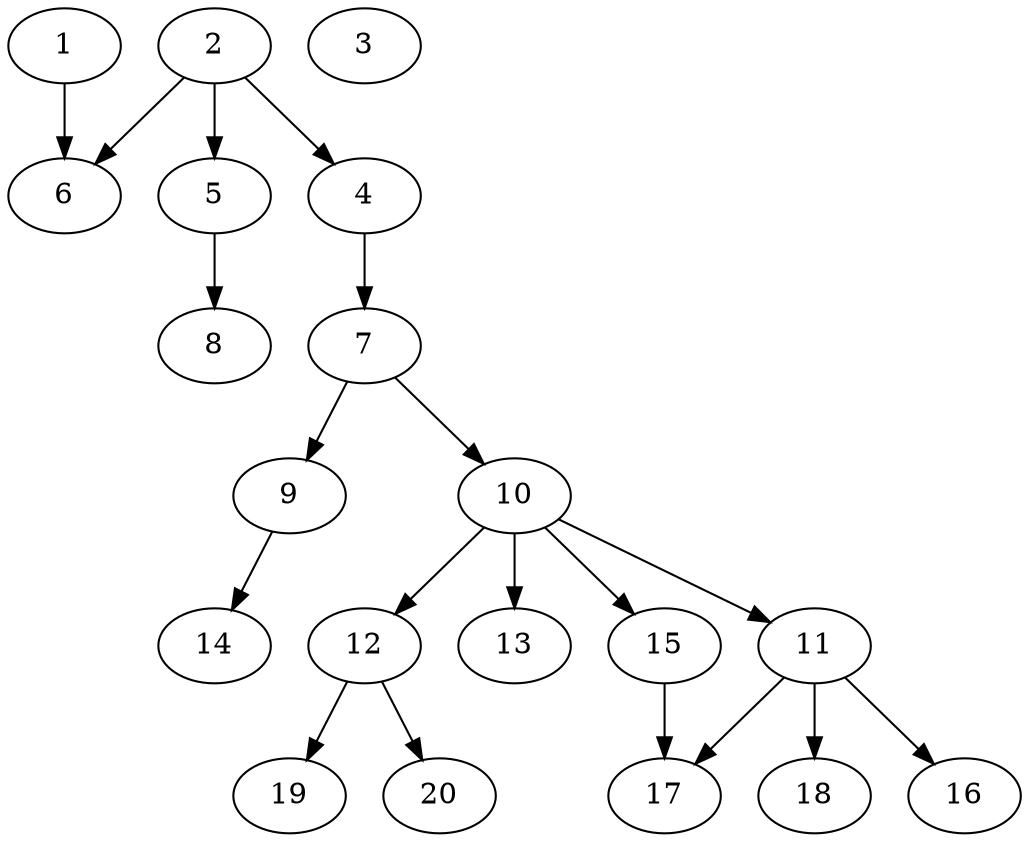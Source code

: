 // DAG automatically generated by daggen at Sat Jul 27 15:37:47 2019
// ./daggen --dot -n 20 --ccr 0.4 --fat 0.5 --regular 0.5 --density 0.4 --mindata 5242880 --maxdata 52428800 
digraph G {
  1 [size="110476800", alpha="0.12", expect_size="44190720"] 
  1 -> 6 [size ="44190720"]
  2 [size="48501760", alpha="0.04", expect_size="19400704"] 
  2 -> 4 [size ="19400704"]
  2 -> 5 [size ="19400704"]
  2 -> 6 [size ="19400704"]
  3 [size="28551680", alpha="0.20", expect_size="11420672"] 
  4 [size="65333760", alpha="0.07", expect_size="26133504"] 
  4 -> 7 [size ="26133504"]
  5 [size="22784000", alpha="0.09", expect_size="9113600"] 
  5 -> 8 [size ="9113600"]
  6 [size="74142720", alpha="0.07", expect_size="29657088"] 
  7 [size="24896000", alpha="0.02", expect_size="9958400"] 
  7 -> 9 [size ="9958400"]
  7 -> 10 [size ="9958400"]
  8 [size="46064640", alpha="0.19", expect_size="18425856"] 
  9 [size="57863680", alpha="0.06", expect_size="23145472"] 
  9 -> 14 [size ="23145472"]
  10 [size="64168960", alpha="0.03", expect_size="25667584"] 
  10 -> 11 [size ="25667584"]
  10 -> 12 [size ="25667584"]
  10 -> 13 [size ="25667584"]
  10 -> 15 [size ="25667584"]
  11 [size="56486400", alpha="0.12", expect_size="22594560"] 
  11 -> 16 [size ="22594560"]
  11 -> 17 [size ="22594560"]
  11 -> 18 [size ="22594560"]
  12 [size="130160640", alpha="0.05", expect_size="52064256"] 
  12 -> 19 [size ="52064256"]
  12 -> 20 [size ="52064256"]
  13 [size="34181120", alpha="0.04", expect_size="13672448"] 
  14 [size="33395200", alpha="0.13", expect_size="13358080"] 
  15 [size="71756800", alpha="0.14", expect_size="28702720"] 
  15 -> 17 [size ="28702720"]
  16 [size="126100480", alpha="0.05", expect_size="50440192"] 
  17 [size="47872000", alpha="0.00", expect_size="19148800"] 
  18 [size="57113600", alpha="0.02", expect_size="22845440"] 
  19 [size="54090240", alpha="0.08", expect_size="21636096"] 
  20 [size="90068480", alpha="0.16", expect_size="36027392"] 
}
